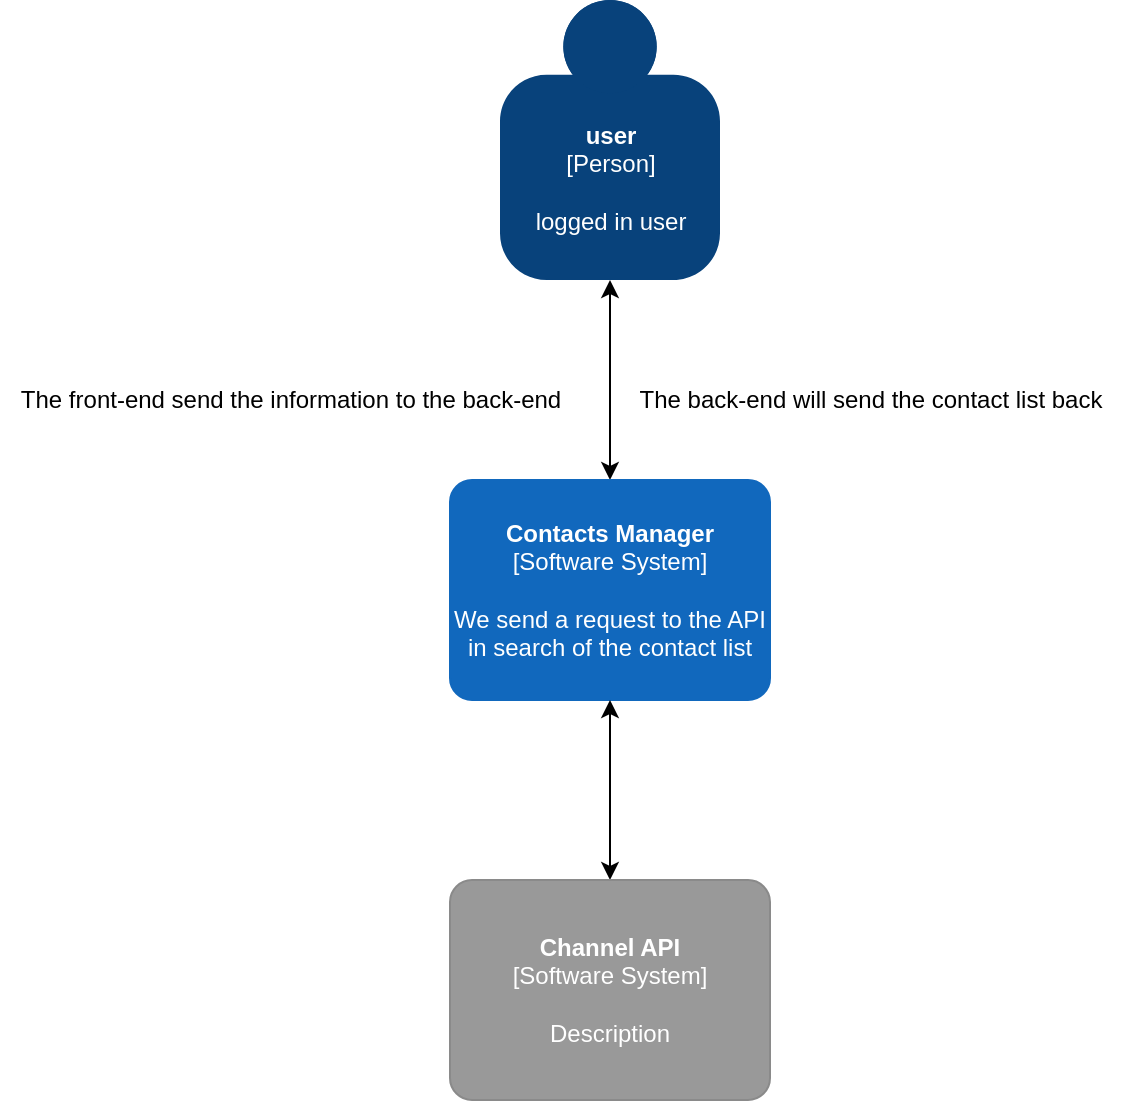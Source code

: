 <mxfile version="14.4.9" type="github" pages="3">
  <diagram id="BGwZbRaYp8CcoHQ7zAZs" name="Context-Diagram">
    <mxGraphModel dx="1038" dy="580" grid="1" gridSize="10" guides="1" tooltips="1" connect="1" arrows="1" fold="1" page="1" pageScale="1" pageWidth="827" pageHeight="1169" math="0" shadow="0">
      <root>
        <mxCell id="0" />
        <mxCell id="1" parent="0" />
        <mxCell id="8hMzgieqzL7e4zClR7Lj-1" value="" style="endArrow=classic;startArrow=classic;html=1;exitX=0.5;exitY=0;exitDx=0;exitDy=0;exitPerimeter=0;entryX=0.5;entryY=1;entryDx=0;entryDy=0;entryPerimeter=0;" parent="1" source="8hMzgieqzL7e4zClR7Lj-4" target="8hMzgieqzL7e4zClR7Lj-5" edge="1">
          <mxGeometry width="50" height="50" relative="1" as="geometry">
            <mxPoint x="395" y="280.0" as="sourcePoint" />
            <mxPoint x="395" y="200" as="targetPoint" />
          </mxGeometry>
        </mxCell>
        <mxCell id="8hMzgieqzL7e4zClR7Lj-2" value="The front-end send the information to the back-end" style="text;html=1;align=center;verticalAlign=middle;resizable=0;points=[];autosize=1;" parent="1" vertex="1">
          <mxGeometry x="90" y="230" width="290" height="20" as="geometry" />
        </mxCell>
        <mxCell id="8hMzgieqzL7e4zClR7Lj-3" value="The back-end will send the contact list back" style="text;html=1;align=center;verticalAlign=middle;resizable=0;points=[];autosize=1;" parent="1" vertex="1">
          <mxGeometry x="400" y="230" width="250" height="20" as="geometry" />
        </mxCell>
        <object placeholders="1" c4Name="Contacts Manager" c4Type="Software System" c4Description="We send a request to the API in search of the contact list" label="&lt;b&gt;%c4Name%&lt;/b&gt;&lt;div&gt;[%c4Type%]&lt;/div&gt;&lt;br&gt;&lt;div&gt;%c4Description%&lt;/div&gt;" id="8hMzgieqzL7e4zClR7Lj-4">
          <mxCell style="rounded=1;whiteSpace=wrap;html=1;labelBackgroundColor=none;fillColor=#1168BD;fontColor=#ffffff;align=center;arcSize=10;strokeColor=#1168BD;metaEdit=1;metaData={&quot;c4Type&quot;:{&quot;editable&quot;:false}};points=[[0.25,0,0],[0.5,0,0],[0.75,0,0],[1,0.25,0],[1,0.5,0],[1,0.75,0],[0.75,1,0],[0.5,1,0],[0.25,1,0],[0,0.75,0],[0,0.5,0],[0,0.25,0]];" parent="1" vertex="1">
            <mxGeometry x="315" y="280" width="160" height="110.0" as="geometry" />
          </mxCell>
        </object>
        <object placeholders="1" c4Name="user" c4Type="Person" c4Description="logged in user" label="&lt;b&gt;%c4Name%&lt;/b&gt;&lt;div&gt;[%c4Type%]&lt;/div&gt;&lt;br&gt;&lt;div&gt;%c4Description%&lt;/div&gt;" id="8hMzgieqzL7e4zClR7Lj-5">
          <mxCell style="html=1;dashed=0;whitespace=wrap;fillColor=#08427b;strokeColor=none;fontColor=#ffffff;shape=mxgraph.c4.person;align=center;metaEdit=1;points=[[0.5,0,0],[1,0.5,0],[1,0.75,0],[0.75,1,0],[0.5,1,0],[0.25,1,0],[0,0.75,0],[0,0.5,0]];metaData={&quot;c4Type&quot;:{&quot;editable&quot;:false}};" parent="1" vertex="1">
            <mxGeometry x="340" y="40" width="110.0" height="140" as="geometry" />
          </mxCell>
        </object>
        <mxCell id="8hMzgieqzL7e4zClR7Lj-9" value="" style="endArrow=classic;startArrow=classic;html=1;entryX=0.5;entryY=1;entryDx=0;entryDy=0;entryPerimeter=0;exitX=0.5;exitY=0;exitDx=0;exitDy=0;exitPerimeter=0;" parent="1" source="IWc_REDzgIL8ZIjlyVre-1" target="8hMzgieqzL7e4zClR7Lj-4" edge="1">
          <mxGeometry width="50" height="50" relative="1" as="geometry">
            <mxPoint x="400" y="460" as="sourcePoint" />
            <mxPoint x="450" y="410" as="targetPoint" />
          </mxGeometry>
        </mxCell>
        <object placeholders="1" c4Name="Channel API" c4Type="Software System" c4Description="Description" label="&lt;b&gt;%c4Name%&lt;/b&gt;&lt;div&gt;[%c4Type%]&lt;/div&gt;&lt;br&gt;&lt;div&gt;%c4Description%&lt;/div&gt;" id="IWc_REDzgIL8ZIjlyVre-1">
          <mxCell style="rounded=1;whiteSpace=wrap;html=1;labelBackgroundColor=none;fillColor=#999999;fontColor=#ffffff;align=center;arcSize=10;strokeColor=#8A8A8A;metaEdit=1;metaData={&quot;c4Type&quot;:{&quot;editable&quot;:false}};points=[[0.25,0,0],[0.5,0,0],[0.75,0,0],[1,0.25,0],[1,0.5,0],[1,0.75,0],[0.75,1,0],[0.5,1,0],[0.25,1,0],[0,0.75,0],[0,0.5,0],[0,0.25,0]];" vertex="1" parent="1">
            <mxGeometry x="315" y="480" width="160" height="110.0" as="geometry" />
          </mxCell>
        </object>
      </root>
    </mxGraphModel>
  </diagram>
  <diagram id="qyFDxf01pw8PAFPkZi5j" name="Container-Diagram">
    <mxGraphModel dx="1038" dy="580" grid="1" gridSize="10" guides="1" tooltips="1" connect="1" arrows="1" fold="1" page="1" pageScale="1" pageWidth="827" pageHeight="1169" math="0" shadow="0">
      <root>
        <mxCell id="cad0vDTCwgcv86uLsCEM-0" />
        <mxCell id="cad0vDTCwgcv86uLsCEM-1" parent="cad0vDTCwgcv86uLsCEM-0" />
        <object placeholders="1" c4Name="Contact Manager" c4Type="ExecutionEnvironment" c4Application="v1.0" label="&lt;div style=&quot;text-align: left&quot;&gt;%c4Name%&lt;/div&gt;&lt;div style=&quot;text-align: left&quot;&gt;[%c4Application%]&lt;/div&gt;" id="Kjb24ZjgUJuCQIdmA_DS-0">
          <mxCell style="rounded=1;whiteSpace=wrap;html=1;labelBackgroundColor=none;fillColor=#ffffff;fontColor=#000000;align=left;arcSize=5;strokeColor=#000000;verticalAlign=bottom;metaEdit=1;metaData={&quot;c4Type&quot;:{&quot;editable&quot;:false}};points=[[0.25,0,0],[0.5,0,0],[0.75,0,0],[1,0.25,0],[1,0.5,0],[1,0.75,0],[0.75,1,0],[0.5,1,0],[0.25,1,0],[0,0.75,0],[0,0.5,0],[0,0.25,0]];" parent="cad0vDTCwgcv86uLsCEM-1" vertex="1">
            <mxGeometry x="160" y="260" width="390" height="190" as="geometry" />
          </mxCell>
        </object>
        <object placeholders="1" c4Name="user" c4Type="Person" c4Description="logged in user" label="&lt;b&gt;%c4Name%&lt;/b&gt;&lt;div&gt;[%c4Type%]&lt;/div&gt;&lt;br&gt;&lt;div&gt;%c4Description%&lt;/div&gt;" id="Kjb24ZjgUJuCQIdmA_DS-1">
          <mxCell style="html=1;dashed=0;whitespace=wrap;fillColor=#08427b;strokeColor=none;fontColor=#ffffff;shape=mxgraph.c4.person;align=center;metaEdit=1;points=[[0.5,0,0],[1,0.5,0],[1,0.75,0],[0.75,1,0],[0.5,1,0],[0.25,1,0],[0,0.75,0],[0,0.5,0]];metaData={&quot;c4Type&quot;:{&quot;editable&quot;:false}};" parent="cad0vDTCwgcv86uLsCEM-1" vertex="1">
            <mxGeometry x="340" y="60" width="110.0" height="140" as="geometry" />
          </mxCell>
        </object>
        <mxCell id="Kjb24ZjgUJuCQIdmA_DS-2" value="" style="endArrow=classic;startArrow=classic;html=1;entryX=0.5;entryY=1;entryDx=0;entryDy=0;entryPerimeter=0;" parent="cad0vDTCwgcv86uLsCEM-1" target="Kjb24ZjgUJuCQIdmA_DS-1" edge="1">
          <mxGeometry width="50" height="50" relative="1" as="geometry">
            <mxPoint x="395" y="260" as="sourcePoint" />
            <mxPoint x="439" y="210" as="targetPoint" />
          </mxGeometry>
        </mxCell>
        <mxCell id="Kjb24ZjgUJuCQIdmA_DS-5" value="The front-end send the information to the back-end" style="text;html=1;align=center;verticalAlign=middle;resizable=0;points=[];autosize=1;" parent="cad0vDTCwgcv86uLsCEM-1" vertex="1">
          <mxGeometry x="100" y="220" width="290" height="20" as="geometry" />
        </mxCell>
        <mxCell id="Kjb24ZjgUJuCQIdmA_DS-6" value="The back-end will send the contact list back" style="text;html=1;align=center;verticalAlign=middle;resizable=0;points=[];autosize=1;" parent="cad0vDTCwgcv86uLsCEM-1" vertex="1">
          <mxGeometry x="410" y="220" width="250" height="20" as="geometry" />
        </mxCell>
        <object placeholders="1" c4Name="Channel API" c4Type="Software System" c4Description="The API of the current channel" label="&lt;b&gt;%c4Name%&lt;/b&gt;&lt;div&gt;[%c4Type%]&lt;/div&gt;&lt;br&gt;&lt;div&gt;%c4Description%&lt;/div&gt;" id="Kjb24ZjgUJuCQIdmA_DS-9">
          <mxCell style="rounded=1;whiteSpace=wrap;html=1;labelBackgroundColor=none;fillColor=#1168BD;fontColor=#ffffff;align=center;arcSize=10;strokeColor=#1168BD;metaEdit=1;metaData={&quot;c4Type&quot;:{&quot;editable&quot;:false}};points=[[0.25,0,0],[0.5,0,0],[0.75,0,0],[1,0.25,0],[1,0.5,0],[1,0.75,0],[0.75,1,0],[0.5,1,0],[0.25,1,0],[0,0.75,0],[0,0.5,0],[0,0.25,0]];" parent="cad0vDTCwgcv86uLsCEM-1" vertex="1">
            <mxGeometry x="275" y="535" width="160" height="100" as="geometry" />
          </mxCell>
        </object>
        <mxCell id="Kjb24ZjgUJuCQIdmA_DS-10" value="" style="endArrow=classic;startArrow=classic;html=1;exitX=0.5;exitY=0;exitDx=0;exitDy=0;exitPerimeter=0;entryX=0.5;entryY=1;entryDx=0;entryDy=0;entryPerimeter=0;" parent="cad0vDTCwgcv86uLsCEM-1" source="Kjb24ZjgUJuCQIdmA_DS-9" target="Kjb24ZjgUJuCQIdmA_DS-0" edge="1">
          <mxGeometry width="50" height="50" relative="1" as="geometry">
            <mxPoint x="250" y="510" as="sourcePoint" />
            <mxPoint x="480" y="550" as="targetPoint" />
          </mxGeometry>
        </mxCell>
        <object placeholders="1" c4Name="Contact operator" c4Type="Container" c4Technology="Java" c4Description="Makes different actions on a specific contact of the current user" label="&lt;b&gt;%c4Name%&lt;/b&gt;&lt;div&gt;[%c4Type%: %c4Technology%]&lt;/div&gt;&lt;br&gt;&lt;div&gt;%c4Description%&lt;/div&gt;" id="n1gKbpXkrccSK7Bj8qhu-0">
          <mxCell style="rounded=1;whiteSpace=wrap;html=1;labelBackgroundColor=none;fillColor=#438DD5;fontColor=#ffffff;align=center;arcSize=10;strokeColor=#3C7FC0;metaEdit=1;metaData={&quot;c4Type&quot;:{&quot;editable&quot;:false}};points=[[0.25,0,0],[0.5,0,0],[0.75,0,0],[1,0.25,0],[1,0.5,0],[1,0.75,0],[0.75,1,0],[0.5,1,0],[0.25,1,0],[0,0.75,0],[0,0.5,0],[0,0.25,0]];" vertex="1" parent="cad0vDTCwgcv86uLsCEM-1">
            <mxGeometry x="180" y="295" width="160" height="110.0" as="geometry" />
          </mxCell>
        </object>
        <object placeholders="1" c4Name="Contacts Loader" c4Type="Container" c4Technology="Java" c4Description="Loads every contact for a specific user" label="&lt;b&gt;%c4Name%&lt;/b&gt;&lt;div&gt;[%c4Type%: %c4Technology%]&lt;/div&gt;&lt;br&gt;&lt;div&gt;%c4Description%&lt;/div&gt;" id="n1gKbpXkrccSK7Bj8qhu-1">
          <mxCell style="rounded=1;whiteSpace=wrap;html=1;labelBackgroundColor=none;fillColor=#438DD5;fontColor=#ffffff;align=center;arcSize=10;strokeColor=#3C7FC0;metaEdit=1;metaData={&quot;c4Type&quot;:{&quot;editable&quot;:false}};points=[[0.25,0,0],[0.5,0,0],[0.75,0,0],[1,0.25,0],[1,0.5,0],[1,0.75,0],[0.75,1,0],[0.5,1,0],[0.25,1,0],[0,0.75,0],[0,0.5,0],[0,0.25,0]];" vertex="1" parent="cad0vDTCwgcv86uLsCEM-1">
            <mxGeometry x="370" y="295" width="160" height="110.0" as="geometry" />
          </mxCell>
        </object>
      </root>
    </mxGraphModel>
  </diagram>
  <diagram id="pZZpkw7HPGUcfBDN23sU" name="Component-Diagram">
    <mxGraphModel dx="1038" dy="580" grid="1" gridSize="10" guides="1" tooltips="1" connect="1" arrows="1" fold="1" page="1" pageScale="1" pageWidth="827" pageHeight="1169" math="0" shadow="0">
      <root>
        <mxCell id="Lu1Hwj6ybN4QLjdbewPl-0" />
        <mxCell id="Lu1Hwj6ybN4QLjdbewPl-1" parent="Lu1Hwj6ybN4QLjdbewPl-0" />
        <object placeholders="1" c4Name="Contact Manager" c4Type="ExecutionEnvironment" c4Application="v1.0" label="&lt;div style=&quot;text-align: left&quot;&gt;%c4Name%&lt;/div&gt;&lt;div style=&quot;text-align: left&quot;&gt;[%c4Application%]&lt;/div&gt;" id="ftTxNEuxC_B4t4lPerue-0">
          <mxCell style="rounded=1;whiteSpace=wrap;html=1;labelBackgroundColor=none;fillColor=#ffffff;fontColor=#000000;align=left;arcSize=5;strokeColor=#000000;verticalAlign=bottom;metaEdit=1;metaData={&quot;c4Type&quot;:{&quot;editable&quot;:false}};points=[[0.25,0,0],[0.5,0,0],[0.75,0,0],[1,0.25,0],[1,0.5,0],[1,0.75,0],[0.75,1,0],[0.5,1,0],[0.25,1,0],[0,0.75,0],[0,0.5,0],[0,0.25,0]];direction=west;" vertex="1" parent="Lu1Hwj6ybN4QLjdbewPl-1">
            <mxGeometry x="80" y="290" width="710" height="340" as="geometry" />
          </mxCell>
        </object>
        <object placeholders="1" c4Name="user" c4Type="Person" c4Description="logged in user" label="&lt;b&gt;%c4Name%&lt;/b&gt;&lt;div&gt;[%c4Type%]&lt;/div&gt;&lt;br&gt;&lt;div&gt;%c4Description%&lt;/div&gt;" id="ftTxNEuxC_B4t4lPerue-1">
          <mxCell style="html=1;dashed=0;whitespace=wrap;fillColor=#08427b;strokeColor=none;fontColor=#ffffff;shape=mxgraph.c4.person;align=center;metaEdit=1;points=[[0.5,0,0],[1,0.5,0],[1,0.75,0],[0.75,1,0],[0.5,1,0],[0.25,1,0],[0,0.75,0],[0,0.5,0]];metaData={&quot;c4Type&quot;:{&quot;editable&quot;:false}};" vertex="1" parent="Lu1Hwj6ybN4QLjdbewPl-1">
            <mxGeometry x="400" y="60" width="110.0" height="140" as="geometry" />
          </mxCell>
        </object>
        <mxCell id="ftTxNEuxC_B4t4lPerue-2" value="" style="endArrow=classic;startArrow=classic;html=1;entryX=0.5;entryY=1;entryDx=0;entryDy=0;entryPerimeter=0;" edge="1" parent="Lu1Hwj6ybN4QLjdbewPl-1" target="ftTxNEuxC_B4t4lPerue-1" source="ftTxNEuxC_B4t4lPerue-0">
          <mxGeometry width="50" height="50" relative="1" as="geometry">
            <mxPoint x="395" y="260" as="sourcePoint" />
            <mxPoint x="439" y="210" as="targetPoint" />
          </mxGeometry>
        </mxCell>
        <mxCell id="ftTxNEuxC_B4t4lPerue-3" value="The front-end send the information to the back-end" style="text;html=1;align=center;verticalAlign=middle;resizable=0;points=[];autosize=1;" vertex="1" parent="Lu1Hwj6ybN4QLjdbewPl-1">
          <mxGeometry x="100" y="220" width="290" height="20" as="geometry" />
        </mxCell>
        <mxCell id="ftTxNEuxC_B4t4lPerue-4" value="The back-end will send the contact list back" style="text;html=1;align=center;verticalAlign=middle;resizable=0;points=[];autosize=1;" vertex="1" parent="Lu1Hwj6ybN4QLjdbewPl-1">
          <mxGeometry x="410" y="220" width="250" height="20" as="geometry" />
        </mxCell>
        <object placeholders="1" c4Name="Channel API" c4Type="Software System" c4Description="The API of the current channel" label="&lt;b&gt;%c4Name%&lt;/b&gt;&lt;div&gt;[%c4Type%]&lt;/div&gt;&lt;br&gt;&lt;div&gt;%c4Description%&lt;/div&gt;" id="ftTxNEuxC_B4t4lPerue-7">
          <mxCell style="rounded=1;whiteSpace=wrap;html=1;labelBackgroundColor=none;fillColor=#1168BD;fontColor=#ffffff;align=center;arcSize=10;strokeColor=#1168BD;metaEdit=1;metaData={&quot;c4Type&quot;:{&quot;editable&quot;:false}};points=[[0.25,0,0],[0.5,0,0],[0.75,0,0],[1,0.25,0],[1,0.5,0],[1,0.75,0],[0.75,1,0],[0.5,1,0],[0.25,1,0],[0,0.75,0],[0,0.5,0],[0,0.25,0]];" vertex="1" parent="Lu1Hwj6ybN4QLjdbewPl-1">
            <mxGeometry x="365" y="710" width="160" height="100" as="geometry" />
          </mxCell>
        </object>
        <mxCell id="ftTxNEuxC_B4t4lPerue-8" value="" style="endArrow=classic;startArrow=classic;html=1;exitX=0.5;exitY=0;exitDx=0;exitDy=0;exitPerimeter=0;entryX=0.5;entryY=0;entryDx=0;entryDy=0;entryPerimeter=0;" edge="1" parent="Lu1Hwj6ybN4QLjdbewPl-1" source="ftTxNEuxC_B4t4lPerue-7" target="ftTxNEuxC_B4t4lPerue-0">
          <mxGeometry width="50" height="50" relative="1" as="geometry">
            <mxPoint x="250" y="510" as="sourcePoint" />
            <mxPoint x="490" y="590" as="targetPoint" />
          </mxGeometry>
        </mxCell>
        <object placeholders="1" c4Name="Contact Operator" c4Type="ExecutionEnvironment" c4Application="v1.0" label="&lt;div style=&quot;text-align: left&quot;&gt;%c4Name%&lt;/div&gt;&lt;div style=&quot;text-align: left&quot;&gt;[%c4Application%]&lt;/div&gt;" id="qI9EfmSj6_cnDd3YdTv9-0">
          <mxCell style="rounded=1;whiteSpace=wrap;html=1;labelBackgroundColor=none;fillColor=#ffffff;fontColor=#000000;align=left;arcSize=5;strokeColor=#000000;verticalAlign=bottom;metaEdit=1;metaData={&quot;c4Type&quot;:{&quot;editable&quot;:false}};points=[[0.25,0,0],[0.5,0,0],[0.75,0,0],[1,0.25,0],[1,0.5,0],[1,0.75,0],[0.75,1,0],[0.5,1,0],[0.25,1,0],[0,0.75,0],[0,0.5,0],[0,0.25,0]];" vertex="1" parent="Lu1Hwj6ybN4QLjdbewPl-1">
            <mxGeometry x="110" y="340" width="270" height="210" as="geometry" />
          </mxCell>
        </object>
        <object placeholders="1" c4Name="Delete contact" c4Type="Component" c4Technology="technology" c4Description="" label="&lt;b&gt;%c4Name%&lt;/b&gt;&lt;div&gt;[%c4Type%: %c4Technology%]&lt;/div&gt;&lt;br&gt;&lt;div&gt;%c4Description%&lt;/div&gt;" id="q5RspVsn-V_LMaqbfeUy-2">
          <mxCell style="rounded=1;whiteSpace=wrap;html=1;labelBackgroundColor=none;fillColor=#85BBF0;fontColor=#ffffff;align=center;arcSize=10;strokeColor=#78A8D8;metaEdit=1;metaData={&quot;c4Type&quot;:{&quot;editable&quot;:false}};points=[[0.25,0,0],[0.5,0,0],[0.75,0,0],[1,0.25,0],[1,0.5,0],[1,0.75,0],[0.75,1,0],[0.5,1,0],[0.25,1,0],[0,0.75,0],[0,0.5,0],[0,0.25,0]];" vertex="1" parent="Lu1Hwj6ybN4QLjdbewPl-1">
            <mxGeometry x="130" y="370" width="100" height="90" as="geometry" />
          </mxCell>
        </object>
        <object placeholders="1" c4Name="Contact loader" c4Type="ExecutionEnvironment" c4Application="v1.0" label="&lt;div style=&quot;text-align: left&quot;&gt;%c4Name%&lt;/div&gt;&lt;div style=&quot;text-align: left&quot;&gt;[%c4Application%]&lt;/div&gt;" id="UTgFx9F0ykxdjtl6FIb4-0">
          <mxCell style="rounded=1;whiteSpace=wrap;html=1;labelBackgroundColor=none;fillColor=#ffffff;fontColor=#000000;align=left;arcSize=5;strokeColor=#000000;verticalAlign=bottom;metaEdit=1;metaData={&quot;c4Type&quot;:{&quot;editable&quot;:false}};points=[[0.25,0,0],[0.5,0,0],[0.75,0,0],[1,0.25,0],[1,0.5,0],[1,0.75,0],[0.75,1,0],[0.5,1,0],[0.25,1,0],[0,0.75,0],[0,0.5,0],[0,0.25,0]];" vertex="1" parent="Lu1Hwj6ybN4QLjdbewPl-1">
            <mxGeometry x="460" y="330" width="300" height="210" as="geometry" />
          </mxCell>
        </object>
        <object placeholders="1" c4Name="Add contact" c4Type="Component" c4Technology="technology" c4Description="" label="&lt;b&gt;%c4Name%&lt;/b&gt;&lt;div&gt;[%c4Type%: %c4Technology%]&lt;/div&gt;&lt;br&gt;&lt;div&gt;%c4Description%&lt;/div&gt;" id="q5RspVsn-V_LMaqbfeUy-3">
          <mxCell style="rounded=1;whiteSpace=wrap;html=1;labelBackgroundColor=none;fillColor=#85BBF0;fontColor=#ffffff;align=center;arcSize=10;strokeColor=#78A8D8;metaEdit=1;metaData={&quot;c4Type&quot;:{&quot;editable&quot;:false}};points=[[0.25,0,0],[0.5,0,0],[0.75,0,0],[1,0.25,0],[1,0.5,0],[1,0.75,0],[0.75,1,0],[0.5,1,0],[0.25,1,0],[0,0.75,0],[0,0.5,0],[0,0.25,0]];" vertex="1" parent="Lu1Hwj6ybN4QLjdbewPl-1">
            <mxGeometry x="255" y="370" width="110" height="90" as="geometry" />
          </mxCell>
        </object>
        <object placeholders="1" c4Name="Get Contacts Details" c4Type="Component" c4Technology="Java" c4Description="" label="&lt;b&gt;%c4Name%&lt;/b&gt;&lt;div&gt;[%c4Type%: %c4Technology%]&lt;/div&gt;&lt;br&gt;&lt;div&gt;%c4Description%&lt;/div&gt;" id="UTgFx9F0ykxdjtl6FIb4-1">
          <mxCell style="rounded=1;whiteSpace=wrap;html=1;labelBackgroundColor=none;fillColor=#85BBF0;fontColor=#ffffff;align=center;arcSize=10;strokeColor=#78A8D8;metaEdit=1;metaData={&quot;c4Type&quot;:{&quot;editable&quot;:false}};points=[[0.25,0,0],[0.5,0,0],[0.75,0,0],[1,0.25,0],[1,0.5,0],[1,0.75,0],[0.75,1,0],[0.5,1,0],[0.25,1,0],[0,0.75,0],[0,0.5,0],[0,0.25,0]];" vertex="1" parent="Lu1Hwj6ybN4QLjdbewPl-1">
            <mxGeometry x="525" y="390" width="160" height="110.0" as="geometry" />
          </mxCell>
        </object>
      </root>
    </mxGraphModel>
  </diagram>
</mxfile>
